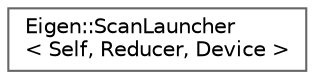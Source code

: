 digraph "类继承关系图"
{
 // LATEX_PDF_SIZE
  bgcolor="transparent";
  edge [fontname=Helvetica,fontsize=10,labelfontname=Helvetica,labelfontsize=10];
  node [fontname=Helvetica,fontsize=10,shape=box,height=0.2,width=0.4];
  rankdir="LR";
  Node0 [id="Node000000",label="Eigen::ScanLauncher\l\< Self, Reducer, Device \>",height=0.2,width=0.4,color="grey40", fillcolor="white", style="filled",URL="$struct_eigen_1_1_scan_launcher.html",tooltip=" "];
}
